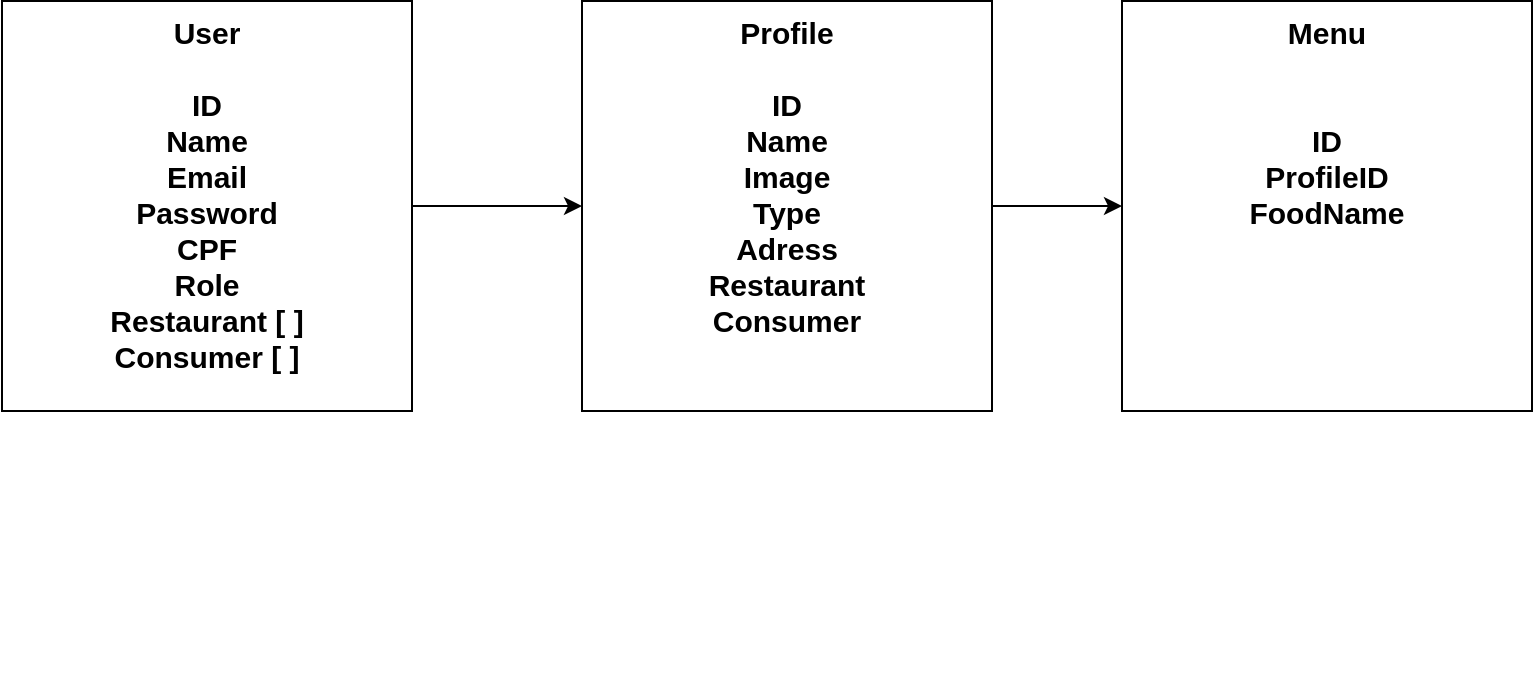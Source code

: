 <mxfile>
    <diagram id="qT2VI-kCHz5JzEs_Y-TG" name="Página-1">
        <mxGraphModel dx="435" dy="214" grid="1" gridSize="10" guides="1" tooltips="1" connect="1" arrows="1" fold="1" page="1" pageScale="1" pageWidth="827" pageHeight="1169" math="0" shadow="0">
            <root>
                <mxCell id="0"/>
                <mxCell id="1" parent="0"/>
                <mxCell id="13" style="edgeStyle=none;html=1;exitX=1;exitY=0.5;exitDx=0;exitDy=0;entryX=0;entryY=0.5;entryDx=0;entryDy=0;" parent="1" source="2" target="3" edge="1">
                    <mxGeometry relative="1" as="geometry"/>
                </mxCell>
                <mxCell id="2" value="&lt;font style=&quot;font-size: 15px&quot;&gt;&lt;b&gt;User&lt;br&gt;&lt;br&gt;ID&lt;br&gt;Name&lt;br&gt;Email&lt;br&gt;Password&lt;br&gt;CPF&lt;br&gt;Role&lt;br&gt;Restaurant [ ]&lt;br&gt;Consumer [ ]&lt;br&gt;&lt;/b&gt;&lt;br&gt;&lt;/font&gt;" style="whiteSpace=wrap;html=1;aspect=fixed;horizontal=1;verticalAlign=top;" parent="1" vertex="1">
                    <mxGeometry y="745.5" width="205" height="205" as="geometry"/>
                </mxCell>
                <mxCell id="15" style="edgeStyle=none;html=1;exitX=1;exitY=0.5;exitDx=0;exitDy=0;entryX=0;entryY=0.5;entryDx=0;entryDy=0;" parent="1" source="3" target="4" edge="1">
                    <mxGeometry relative="1" as="geometry"/>
                </mxCell>
                <mxCell id="3" value="&lt;b&gt;Profile&lt;br&gt;&lt;br&gt;ID&lt;br&gt;Name&lt;br&gt;Image&lt;br&gt;Type&lt;br&gt;Adress&lt;br&gt;Restaurant&lt;br&gt;Consumer&lt;/b&gt;" style="whiteSpace=wrap;html=1;aspect=fixed;fontSize=15;verticalAlign=top;" parent="1" vertex="1">
                    <mxGeometry x="290" y="745.5" width="205" height="205" as="geometry"/>
                </mxCell>
                <mxCell id="4" value="&lt;font style=&quot;font-size: 15px&quot;&gt;&lt;b&gt;Menu&lt;br&gt;&lt;br&gt;&lt;br&gt;ID&lt;br&gt;ProfileID&lt;br&gt;&lt;font style=&quot;font-size: 15px&quot;&gt;FoodName&lt;br&gt;&lt;font color=&quot;#ffffff&quot; face=&quot;arial, sans-serif&quot;&gt;Accompaniment&lt;/font&gt;&lt;/font&gt;&lt;br&gt;&lt;font color=&quot;#ffffff&quot;&gt;Price&lt;/font&gt;&lt;br&gt;&lt;div class=&quot;QmZWSe&quot; style=&quot;display: flex ; position: relative ; width: 48px ; z-index: 1 ; color: rgb(189 , 193 , 198) ; font-family: &amp;#34;arial&amp;#34; , sans-serif ; background-color: rgb(32 , 33 , 36)&quot;&gt;&lt;div class=&quot;DHcWmd&quot; style=&quot;width: 1px ; margin: 0px auto&quot;&gt;&lt;/div&gt;&lt;/div&gt;&lt;div class=&quot;oSioSc&quot; style=&quot;width: 0px ; display: flex ; color: rgb(189 , 193 , 198) ; font-family: &amp;#34;arial&amp;#34; , sans-serif ; background-color: rgb(32 , 33 , 36)&quot;&gt;&lt;div id=&quot;tw-target&quot; style=&quot;margin: 0px ; position: relative ; background-color: rgb(48 , 49 , 52) ; border-radius: 8px ; min-width: 0px ; width: 0px ; display: flex ; flex-direction: column&quot;&gt;&lt;div id=&quot;kAz1tf&quot; class=&quot;g9WsWb&quot; style=&quot;margin: 0px ; position: relative ; padding: 10px 16px 48px&quot;&gt;&lt;div class=&quot;tw-ta-container F0azHf tw-nfl&quot; id=&quot;tw-target-text-container&quot; tabindex=&quot;0&quot; style=&quot;overflow: hidden ; position: relative ; outline: 0px&quot;&gt;&lt;pre class=&quot;tw-data-text tw-text-large tw-ta&quot; id=&quot;tw-target-text&quot; dir=&quot;ltr&quot; style=&quot;line-height: 36px ; background-color: transparent ; border: none ; padding: 2px 0.14em 2px 0px ; position: relative ; margin-top: -2px ; margin-bottom: -2px ; resize: none ; font-family: inherit ; overflow: hidden ; width: 270px ; overflow-wrap: break-word ; color: rgb(232 , 234 , 237)&quot;&gt;&lt;span class=&quot;Y2IQFc&quot; lang=&quot;en&quot;&gt;Ingredients&lt;/span&gt;&lt;/pre&gt;&lt;/div&gt;&lt;/div&gt;&lt;/div&gt;&lt;/div&gt;&lt;div class=&quot;QmZWSe&quot; style=&quot;display: flex ; position: relative ; width: 48px ; z-index: 1 ; color: rgb(189 , 193 , 198) ; font-family: &amp;#34;arial&amp;#34; , sans-serif ; background-color: rgb(32 , 33 , 36)&quot;&gt;&lt;div class=&quot;DHcWmd&quot; style=&quot;width: 1px ; margin: 0px auto&quot;&gt;&lt;/div&gt;&lt;/div&gt;&lt;div class=&quot;oSioSc&quot; style=&quot;width: 0px ; display: flex ; color: rgb(189 , 193 , 198) ; font-family: &amp;#34;arial&amp;#34; , sans-serif ; background-color: rgb(32 , 33 , 36)&quot;&gt;&lt;div id=&quot;tw-target&quot; style=&quot;margin: 0px ; position: relative ; background-color: rgb(48 , 49 , 52) ; border-radius: 8px ; min-width: 0px ; width: 0px ; display: flex ; flex-direction: column&quot;&gt;&lt;div id=&quot;kAz1tf&quot; class=&quot;g9WsWb&quot; style=&quot;margin: 0px ; position: relative ; padding: 10px 16px 48px&quot;&gt;&lt;div class=&quot;tw-ta-container F0azHf tw-nfl&quot; id=&quot;tw-target-text-container&quot; tabindex=&quot;0&quot; style=&quot;overflow: hidden ; position: relative ; outline: 0px&quot;&gt;&lt;pre class=&quot;tw-data-text tw-text-large tw-ta&quot; id=&quot;tw-target-text&quot; dir=&quot;ltr&quot; style=&quot;line-height: 36px ; background-color: transparent ; border: none ; padding: 2px 0.14em 2px 0px ; position: relative ; margin-top: -2px ; margin-bottom: -2px ; resize: none ; font-family: inherit ; overflow: hidden ; width: 270px ; overflow-wrap: break-word ; color: rgb(232 , 234 , 237)&quot;&gt;&lt;span class=&quot;Y2IQFc&quot; lang=&quot;en&quot;&gt;Ingredients&lt;/span&gt;&lt;/pre&gt;&lt;/div&gt;&lt;/div&gt;&lt;/div&gt;&lt;/div&gt;&lt;/b&gt;&lt;/font&gt;" style="rounded=0;whiteSpace=wrap;html=1;verticalAlign=top;" parent="1" vertex="1">
                    <mxGeometry x="560" y="745.5" width="205" height="205" as="geometry"/>
                </mxCell>
            </root>
        </mxGraphModel>
    </diagram>
</mxfile>